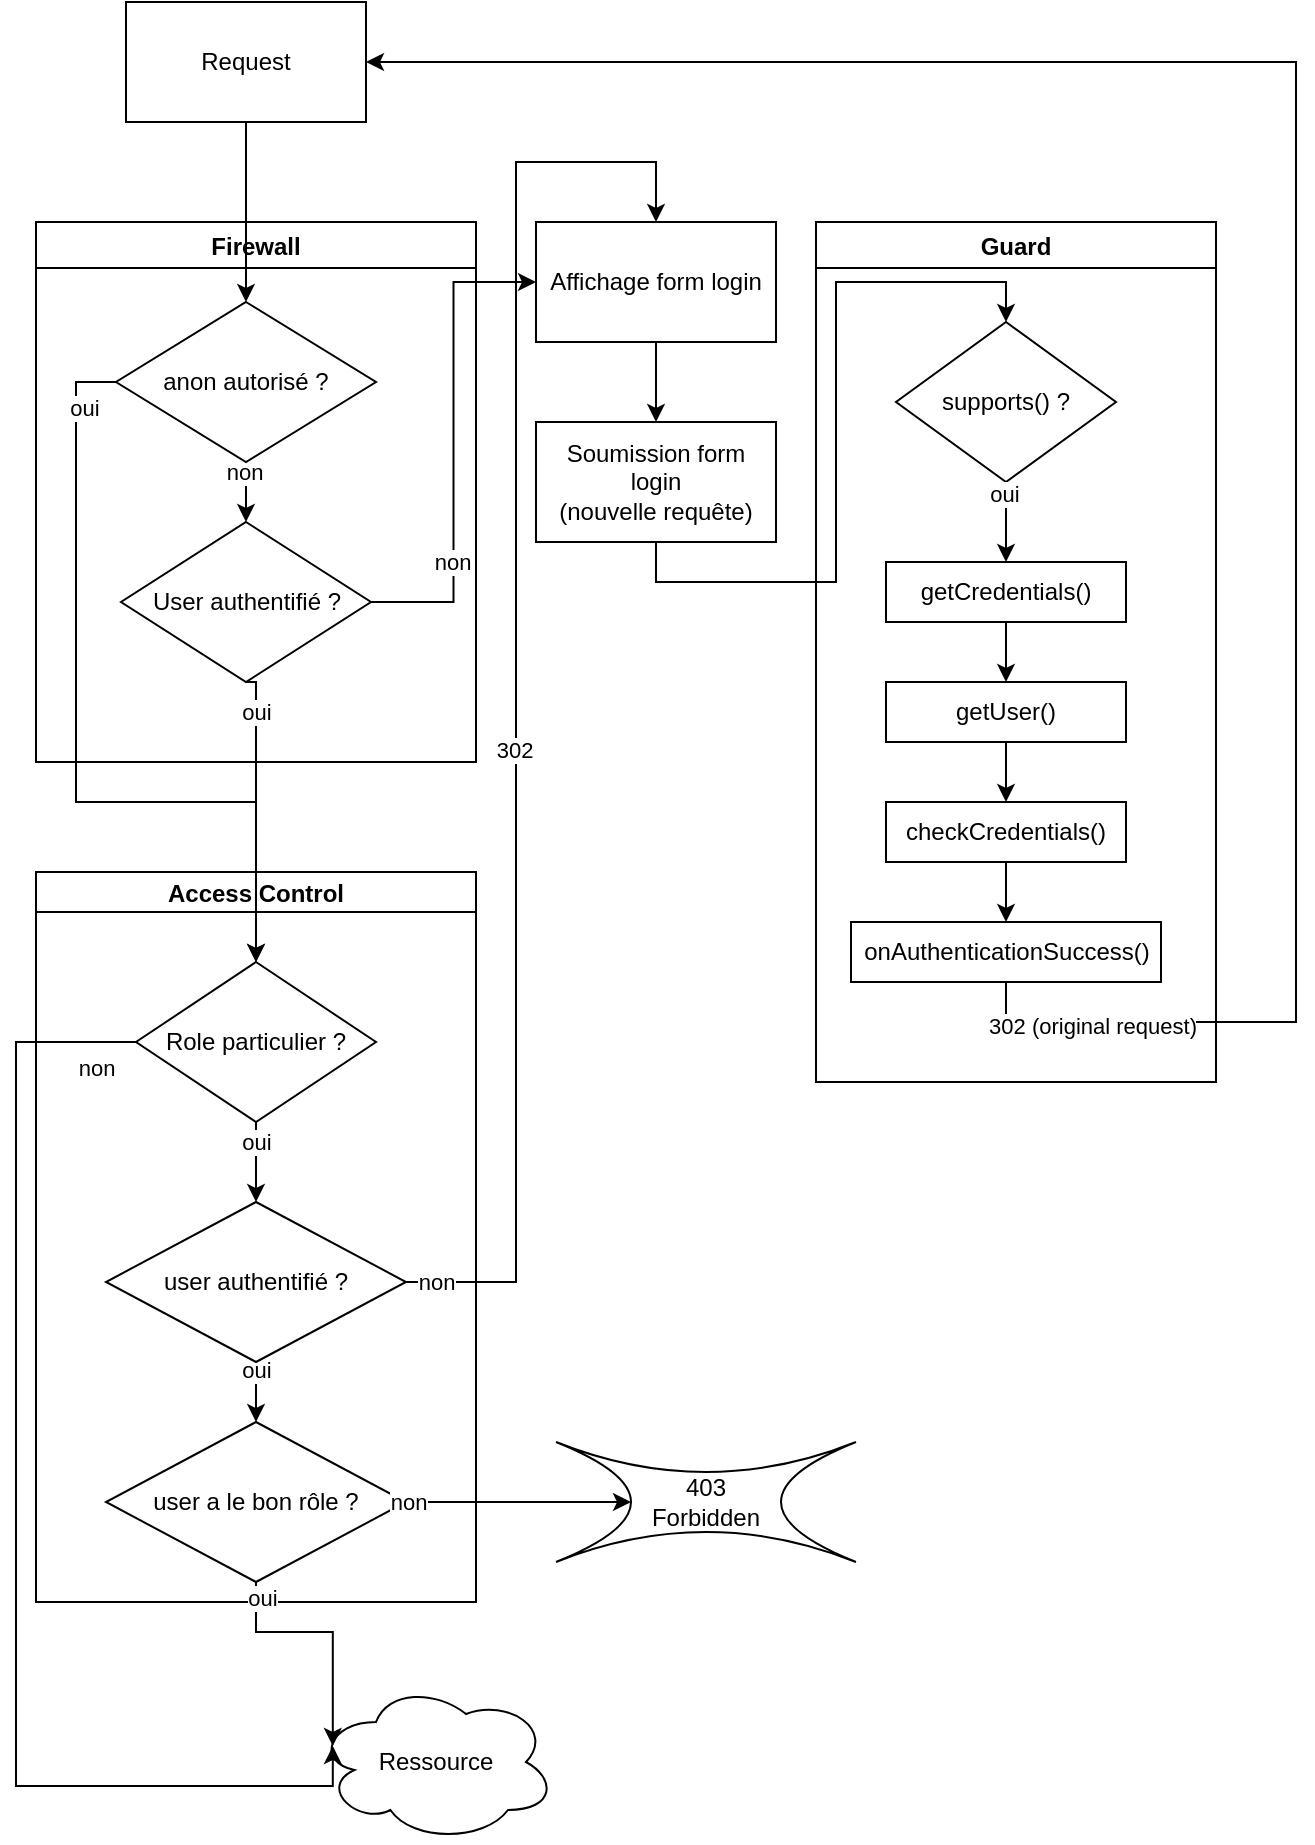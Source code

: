<mxfile version="13.9.9" type="device"><diagram id="Z2Z85HEg7vZ4Jj1OomUt" name="Page-1"><mxGraphModel dx="2374" dy="1170" grid="1" gridSize="10" guides="1" tooltips="1" connect="1" arrows="1" fold="1" page="1" pageScale="1" pageWidth="827" pageHeight="1169" math="0" shadow="0"><root><mxCell id="0"/><mxCell id="1" parent="0"/><mxCell id="ogxxRBiWVFGSfCsPiUS2-1" value="Guard" style="swimlane;startSize=23;" vertex="1" parent="1"><mxGeometry x="550" y="150" width="200" height="430" as="geometry"/></mxCell><mxCell id="ogxxRBiWVFGSfCsPiUS2-28" value="supports() ?" style="rhombus;whiteSpace=wrap;html=1;" vertex="1" parent="ogxxRBiWVFGSfCsPiUS2-1"><mxGeometry x="40" y="50" width="110" height="80" as="geometry"/></mxCell><mxCell id="ogxxRBiWVFGSfCsPiUS2-35" style="edgeStyle=orthogonalEdgeStyle;rounded=0;orthogonalLoop=1;jettySize=auto;html=1;exitX=0.5;exitY=1;exitDx=0;exitDy=0;entryX=0.5;entryY=0;entryDx=0;entryDy=0;" edge="1" parent="ogxxRBiWVFGSfCsPiUS2-1" source="ogxxRBiWVFGSfCsPiUS2-33" target="ogxxRBiWVFGSfCsPiUS2-34"><mxGeometry relative="1" as="geometry"/></mxCell><mxCell id="ogxxRBiWVFGSfCsPiUS2-33" value="getCredentials()" style="rounded=0;whiteSpace=wrap;html=1;" vertex="1" parent="ogxxRBiWVFGSfCsPiUS2-1"><mxGeometry x="35" y="170" width="120" height="30" as="geometry"/></mxCell><mxCell id="ogxxRBiWVFGSfCsPiUS2-38" style="edgeStyle=orthogonalEdgeStyle;rounded=0;orthogonalLoop=1;jettySize=auto;html=1;exitX=0.5;exitY=1;exitDx=0;exitDy=0;entryX=0.5;entryY=0;entryDx=0;entryDy=0;" edge="1" parent="ogxxRBiWVFGSfCsPiUS2-1" source="ogxxRBiWVFGSfCsPiUS2-34" target="ogxxRBiWVFGSfCsPiUS2-37"><mxGeometry relative="1" as="geometry"/></mxCell><mxCell id="ogxxRBiWVFGSfCsPiUS2-34" value="getUser()" style="rounded=0;whiteSpace=wrap;html=1;" vertex="1" parent="ogxxRBiWVFGSfCsPiUS2-1"><mxGeometry x="35" y="230" width="120" height="30" as="geometry"/></mxCell><mxCell id="ogxxRBiWVFGSfCsPiUS2-41" style="edgeStyle=orthogonalEdgeStyle;rounded=0;orthogonalLoop=1;jettySize=auto;html=1;exitX=0.5;exitY=1;exitDx=0;exitDy=0;entryX=0.5;entryY=0;entryDx=0;entryDy=0;" edge="1" parent="ogxxRBiWVFGSfCsPiUS2-1" source="ogxxRBiWVFGSfCsPiUS2-37" target="ogxxRBiWVFGSfCsPiUS2-39"><mxGeometry relative="1" as="geometry"/></mxCell><mxCell id="ogxxRBiWVFGSfCsPiUS2-37" value="checkCredentials()" style="rounded=0;whiteSpace=wrap;html=1;" vertex="1" parent="ogxxRBiWVFGSfCsPiUS2-1"><mxGeometry x="35" y="290" width="120" height="30" as="geometry"/></mxCell><mxCell id="ogxxRBiWVFGSfCsPiUS2-39" value="onAuthenticationSuccess()" style="rounded=0;whiteSpace=wrap;html=1;" vertex="1" parent="ogxxRBiWVFGSfCsPiUS2-1"><mxGeometry x="17.5" y="350" width="155" height="30" as="geometry"/></mxCell><mxCell id="ogxxRBiWVFGSfCsPiUS2-2" value="Firewall" style="swimlane;" vertex="1" parent="1"><mxGeometry x="160" y="150" width="220" height="270" as="geometry"/></mxCell><mxCell id="ogxxRBiWVFGSfCsPiUS2-48" style="edgeStyle=orthogonalEdgeStyle;rounded=0;orthogonalLoop=1;jettySize=auto;html=1;exitX=0.5;exitY=1;exitDx=0;exitDy=0;entryX=0.5;entryY=0;entryDx=0;entryDy=0;" edge="1" parent="ogxxRBiWVFGSfCsPiUS2-2" source="ogxxRBiWVFGSfCsPiUS2-5" target="ogxxRBiWVFGSfCsPiUS2-47"><mxGeometry relative="1" as="geometry"/></mxCell><mxCell id="ogxxRBiWVFGSfCsPiUS2-49" value="non" style="edgeLabel;html=1;align=center;verticalAlign=middle;resizable=0;points=[];" vertex="1" connectable="0" parent="ogxxRBiWVFGSfCsPiUS2-48"><mxGeometry x="-0.714" y="-1" relative="1" as="geometry"><mxPoint as="offset"/></mxGeometry></mxCell><mxCell id="ogxxRBiWVFGSfCsPiUS2-5" value="anon autorisé ?" style="rhombus;whiteSpace=wrap;html=1;" vertex="1" parent="ogxxRBiWVFGSfCsPiUS2-2"><mxGeometry x="40" y="40" width="130" height="80" as="geometry"/></mxCell><mxCell id="ogxxRBiWVFGSfCsPiUS2-47" value="User authentifié ?" style="rhombus;whiteSpace=wrap;html=1;" vertex="1" parent="ogxxRBiWVFGSfCsPiUS2-2"><mxGeometry x="42.5" y="150" width="125" height="80" as="geometry"/></mxCell><mxCell id="ogxxRBiWVFGSfCsPiUS2-3" value="Access Control" style="swimlane;startSize=20;" vertex="1" parent="1"><mxGeometry x="160" y="475" width="220" height="365" as="geometry"/></mxCell><mxCell id="ogxxRBiWVFGSfCsPiUS2-18" style="edgeStyle=orthogonalEdgeStyle;rounded=0;orthogonalLoop=1;jettySize=auto;html=1;exitX=0.5;exitY=1;exitDx=0;exitDy=0;entryX=0.5;entryY=0;entryDx=0;entryDy=0;" edge="1" parent="ogxxRBiWVFGSfCsPiUS2-3" source="ogxxRBiWVFGSfCsPiUS2-10" target="ogxxRBiWVFGSfCsPiUS2-16"><mxGeometry relative="1" as="geometry"/></mxCell><mxCell id="ogxxRBiWVFGSfCsPiUS2-19" value="oui" style="edgeLabel;html=1;align=center;verticalAlign=middle;resizable=0;points=[];" vertex="1" connectable="0" parent="ogxxRBiWVFGSfCsPiUS2-18"><mxGeometry x="-0.619" y="2" relative="1" as="geometry"><mxPoint x="-2" y="2" as="offset"/></mxGeometry></mxCell><mxCell id="ogxxRBiWVFGSfCsPiUS2-10" value="Role particulier ?" style="rhombus;whiteSpace=wrap;html=1;" vertex="1" parent="ogxxRBiWVFGSfCsPiUS2-3"><mxGeometry x="50" y="45" width="120" height="80" as="geometry"/></mxCell><mxCell id="ogxxRBiWVFGSfCsPiUS2-53" style="edgeStyle=orthogonalEdgeStyle;rounded=0;orthogonalLoop=1;jettySize=auto;html=1;exitX=0.5;exitY=1;exitDx=0;exitDy=0;entryX=0.5;entryY=0;entryDx=0;entryDy=0;" edge="1" parent="ogxxRBiWVFGSfCsPiUS2-3" source="ogxxRBiWVFGSfCsPiUS2-16" target="ogxxRBiWVFGSfCsPiUS2-52"><mxGeometry relative="1" as="geometry"/></mxCell><mxCell id="ogxxRBiWVFGSfCsPiUS2-54" value="oui" style="edgeLabel;html=1;align=center;verticalAlign=middle;resizable=0;points=[];" vertex="1" connectable="0" parent="ogxxRBiWVFGSfCsPiUS2-53"><mxGeometry x="-0.76" relative="1" as="geometry"><mxPoint as="offset"/></mxGeometry></mxCell><mxCell id="ogxxRBiWVFGSfCsPiUS2-16" value="user authentifié ?" style="rhombus;whiteSpace=wrap;html=1;" vertex="1" parent="ogxxRBiWVFGSfCsPiUS2-3"><mxGeometry x="35" y="165" width="150" height="80" as="geometry"/></mxCell><mxCell id="ogxxRBiWVFGSfCsPiUS2-52" value="user a le bon rôle ?" style="rhombus;whiteSpace=wrap;html=1;" vertex="1" parent="ogxxRBiWVFGSfCsPiUS2-3"><mxGeometry x="35" y="275" width="150" height="80" as="geometry"/></mxCell><mxCell id="ogxxRBiWVFGSfCsPiUS2-6" style="edgeStyle=orthogonalEdgeStyle;rounded=0;orthogonalLoop=1;jettySize=auto;html=1;exitX=0.5;exitY=1;exitDx=0;exitDy=0;" edge="1" parent="1" source="ogxxRBiWVFGSfCsPiUS2-4" target="ogxxRBiWVFGSfCsPiUS2-5"><mxGeometry relative="1" as="geometry"/></mxCell><mxCell id="ogxxRBiWVFGSfCsPiUS2-4" value="Request" style="rounded=0;whiteSpace=wrap;html=1;" vertex="1" parent="1"><mxGeometry x="205" y="40" width="120" height="60" as="geometry"/></mxCell><mxCell id="ogxxRBiWVFGSfCsPiUS2-9" value="Ressource" style="ellipse;shape=cloud;whiteSpace=wrap;html=1;" vertex="1" parent="1"><mxGeometry x="300" y="880" width="120" height="80" as="geometry"/></mxCell><mxCell id="ogxxRBiWVFGSfCsPiUS2-11" style="edgeStyle=orthogonalEdgeStyle;rounded=0;orthogonalLoop=1;jettySize=auto;html=1;exitX=0;exitY=0.5;exitDx=0;exitDy=0;entryX=0.5;entryY=0;entryDx=0;entryDy=0;" edge="1" parent="1" source="ogxxRBiWVFGSfCsPiUS2-5" target="ogxxRBiWVFGSfCsPiUS2-10"><mxGeometry relative="1" as="geometry"><Array as="points"><mxPoint x="180" y="230"/><mxPoint x="180" y="440"/><mxPoint x="270" y="440"/></Array></mxGeometry></mxCell><mxCell id="ogxxRBiWVFGSfCsPiUS2-13" value="oui" style="edgeLabel;html=1;align=center;verticalAlign=middle;resizable=0;points=[];" vertex="1" connectable="0" parent="ogxxRBiWVFGSfCsPiUS2-11"><mxGeometry x="-0.838" y="4" relative="1" as="geometry"><mxPoint as="offset"/></mxGeometry></mxCell><mxCell id="ogxxRBiWVFGSfCsPiUS2-14" style="edgeStyle=orthogonalEdgeStyle;rounded=0;orthogonalLoop=1;jettySize=auto;html=1;exitX=0;exitY=0.5;exitDx=0;exitDy=0;entryX=0.07;entryY=0.4;entryDx=0;entryDy=0;entryPerimeter=0;" edge="1" parent="1" source="ogxxRBiWVFGSfCsPiUS2-10" target="ogxxRBiWVFGSfCsPiUS2-9"><mxGeometry relative="1" as="geometry"><mxPoint x="240" y="790" as="targetPoint"/><Array as="points"><mxPoint x="150" y="560"/><mxPoint x="150" y="932"/></Array></mxGeometry></mxCell><mxCell id="ogxxRBiWVFGSfCsPiUS2-15" value="non" style="edgeLabel;html=1;align=center;verticalAlign=middle;resizable=0;points=[];" vertex="1" connectable="0" parent="ogxxRBiWVFGSfCsPiUS2-14"><mxGeometry x="-0.757" y="1" relative="1" as="geometry"><mxPoint x="39" y="-1" as="offset"/></mxGeometry></mxCell><mxCell id="ogxxRBiWVFGSfCsPiUS2-21" style="edgeStyle=orthogonalEdgeStyle;rounded=0;orthogonalLoop=1;jettySize=auto;html=1;entryX=0.5;entryY=0;entryDx=0;entryDy=0;exitX=1;exitY=0.5;exitDx=0;exitDy=0;" edge="1" parent="1" source="ogxxRBiWVFGSfCsPiUS2-16" target="ogxxRBiWVFGSfCsPiUS2-25"><mxGeometry relative="1" as="geometry"><mxPoint x="340" y="660" as="sourcePoint"/><mxPoint y="380" as="targetPoint"/><Array as="points"><mxPoint x="400" y="680"/><mxPoint x="400" y="120"/><mxPoint x="470" y="120"/></Array></mxGeometry></mxCell><mxCell id="ogxxRBiWVFGSfCsPiUS2-22" value="non" style="edgeLabel;html=1;align=center;verticalAlign=middle;resizable=0;points=[];" vertex="1" connectable="0" parent="ogxxRBiWVFGSfCsPiUS2-21"><mxGeometry x="-0.803" relative="1" as="geometry"><mxPoint x="-40" y="15" as="offset"/></mxGeometry></mxCell><mxCell id="ogxxRBiWVFGSfCsPiUS2-23" value="302" style="edgeLabel;html=1;align=center;verticalAlign=middle;resizable=0;points=[];" vertex="1" connectable="0" parent="ogxxRBiWVFGSfCsPiUS2-21"><mxGeometry x="-0.102" y="1" relative="1" as="geometry"><mxPoint as="offset"/></mxGeometry></mxCell><mxCell id="ogxxRBiWVFGSfCsPiUS2-27" style="edgeStyle=orthogonalEdgeStyle;rounded=0;orthogonalLoop=1;jettySize=auto;html=1;exitX=0.5;exitY=1;exitDx=0;exitDy=0;" edge="1" parent="1" source="ogxxRBiWVFGSfCsPiUS2-25" target="ogxxRBiWVFGSfCsPiUS2-26"><mxGeometry relative="1" as="geometry"/></mxCell><mxCell id="ogxxRBiWVFGSfCsPiUS2-25" value="Affichage form login" style="rounded=0;whiteSpace=wrap;html=1;" vertex="1" parent="1"><mxGeometry x="410" y="150" width="120" height="60" as="geometry"/></mxCell><mxCell id="ogxxRBiWVFGSfCsPiUS2-29" style="edgeStyle=orthogonalEdgeStyle;rounded=0;orthogonalLoop=1;jettySize=auto;html=1;exitX=0.5;exitY=1;exitDx=0;exitDy=0;entryX=0.5;entryY=0;entryDx=0;entryDy=0;" edge="1" parent="1" source="ogxxRBiWVFGSfCsPiUS2-26" target="ogxxRBiWVFGSfCsPiUS2-28"><mxGeometry relative="1" as="geometry"/></mxCell><mxCell id="ogxxRBiWVFGSfCsPiUS2-26" value="Soumission form login&lt;br&gt;(nouvelle requête)" style="rounded=0;whiteSpace=wrap;html=1;" vertex="1" parent="1"><mxGeometry x="410" y="250" width="120" height="60" as="geometry"/></mxCell><mxCell id="ogxxRBiWVFGSfCsPiUS2-30" style="edgeStyle=orthogonalEdgeStyle;rounded=0;orthogonalLoop=1;jettySize=auto;html=1;exitX=0.5;exitY=1;exitDx=0;exitDy=0;" edge="1" parent="1" source="ogxxRBiWVFGSfCsPiUS2-28"><mxGeometry relative="1" as="geometry"><mxPoint x="645" y="320" as="targetPoint"/></mxGeometry></mxCell><mxCell id="ogxxRBiWVFGSfCsPiUS2-31" value="oui" style="edgeLabel;html=1;align=center;verticalAlign=middle;resizable=0;points=[];" vertex="1" connectable="0" parent="ogxxRBiWVFGSfCsPiUS2-30"><mxGeometry x="-0.725" y="-1" relative="1" as="geometry"><mxPoint as="offset"/></mxGeometry></mxCell><mxCell id="ogxxRBiWVFGSfCsPiUS2-42" style="edgeStyle=orthogonalEdgeStyle;rounded=0;orthogonalLoop=1;jettySize=auto;html=1;exitX=0.5;exitY=1;exitDx=0;exitDy=0;entryX=1;entryY=0.5;entryDx=0;entryDy=0;" edge="1" parent="1" source="ogxxRBiWVFGSfCsPiUS2-39" target="ogxxRBiWVFGSfCsPiUS2-4"><mxGeometry relative="1" as="geometry"><mxPoint x="790" y="330" as="targetPoint"/><Array as="points"><mxPoint x="645" y="550"/><mxPoint x="790" y="550"/><mxPoint x="790" y="70"/></Array></mxGeometry></mxCell><mxCell id="ogxxRBiWVFGSfCsPiUS2-44" value="302 (original request)" style="edgeLabel;html=1;align=center;verticalAlign=middle;resizable=0;points=[];" vertex="1" connectable="0" parent="ogxxRBiWVFGSfCsPiUS2-42"><mxGeometry x="-0.887" y="-2" relative="1" as="geometry"><mxPoint as="offset"/></mxGeometry></mxCell><mxCell id="ogxxRBiWVFGSfCsPiUS2-45" style="edgeStyle=orthogonalEdgeStyle;rounded=0;orthogonalLoop=1;jettySize=auto;html=1;exitX=1;exitY=0.5;exitDx=0;exitDy=0;entryX=0;entryY=0.5;entryDx=0;entryDy=0;" edge="1" parent="1" source="ogxxRBiWVFGSfCsPiUS2-47" target="ogxxRBiWVFGSfCsPiUS2-25"><mxGeometry relative="1" as="geometry"/></mxCell><mxCell id="ogxxRBiWVFGSfCsPiUS2-46" value="non" style="edgeLabel;html=1;align=center;verticalAlign=middle;resizable=0;points=[];" vertex="1" connectable="0" parent="ogxxRBiWVFGSfCsPiUS2-45"><mxGeometry x="-0.492" y="1" relative="1" as="geometry"><mxPoint as="offset"/></mxGeometry></mxCell><mxCell id="ogxxRBiWVFGSfCsPiUS2-50" style="edgeStyle=orthogonalEdgeStyle;rounded=0;orthogonalLoop=1;jettySize=auto;html=1;exitX=0.5;exitY=1;exitDx=0;exitDy=0;entryX=0.5;entryY=0;entryDx=0;entryDy=0;" edge="1" parent="1" source="ogxxRBiWVFGSfCsPiUS2-47" target="ogxxRBiWVFGSfCsPiUS2-10"><mxGeometry relative="1" as="geometry"><Array as="points"><mxPoint x="270" y="380"/></Array></mxGeometry></mxCell><mxCell id="ogxxRBiWVFGSfCsPiUS2-51" value="oui" style="edgeLabel;html=1;align=center;verticalAlign=middle;resizable=0;points=[];" vertex="1" connectable="0" parent="ogxxRBiWVFGSfCsPiUS2-50"><mxGeometry x="-0.879" relative="1" as="geometry"><mxPoint y="11" as="offset"/></mxGeometry></mxCell><mxCell id="ogxxRBiWVFGSfCsPiUS2-55" style="edgeStyle=orthogonalEdgeStyle;rounded=0;orthogonalLoop=1;jettySize=auto;html=1;exitX=0.5;exitY=1;exitDx=0;exitDy=0;entryX=0.07;entryY=0.4;entryDx=0;entryDy=0;entryPerimeter=0;" edge="1" parent="1" source="ogxxRBiWVFGSfCsPiUS2-52" target="ogxxRBiWVFGSfCsPiUS2-9"><mxGeometry relative="1" as="geometry"/></mxCell><mxCell id="ogxxRBiWVFGSfCsPiUS2-56" value="oui" style="edgeLabel;html=1;align=center;verticalAlign=middle;resizable=0;points=[];" vertex="1" connectable="0" parent="ogxxRBiWVFGSfCsPiUS2-55"><mxGeometry x="-0.575" y="-2" relative="1" as="geometry"><mxPoint x="2" y="-19.66" as="offset"/></mxGeometry></mxCell><mxCell id="ogxxRBiWVFGSfCsPiUS2-58" value="&lt;div&gt;403&lt;/div&gt;&lt;div&gt;Forbidden&lt;br&gt;&lt;/div&gt;" style="shape=switch;whiteSpace=wrap;html=1;" vertex="1" parent="1"><mxGeometry x="420" y="760" width="150" height="60" as="geometry"/></mxCell><mxCell id="ogxxRBiWVFGSfCsPiUS2-59" style="edgeStyle=orthogonalEdgeStyle;rounded=0;orthogonalLoop=1;jettySize=auto;html=1;exitX=1;exitY=0.5;exitDx=0;exitDy=0;entryX=0.25;entryY=0.5;entryDx=0;entryDy=0;entryPerimeter=0;" edge="1" parent="1" source="ogxxRBiWVFGSfCsPiUS2-52" target="ogxxRBiWVFGSfCsPiUS2-58"><mxGeometry relative="1" as="geometry"/></mxCell><mxCell id="ogxxRBiWVFGSfCsPiUS2-60" value="non" style="edgeLabel;html=1;align=center;verticalAlign=middle;resizable=0;points=[];" vertex="1" connectable="0" parent="ogxxRBiWVFGSfCsPiUS2-59"><mxGeometry x="-0.855" y="-2" relative="1" as="geometry"><mxPoint x="-7.07" y="-2" as="offset"/></mxGeometry></mxCell></root></mxGraphModel></diagram></mxfile>